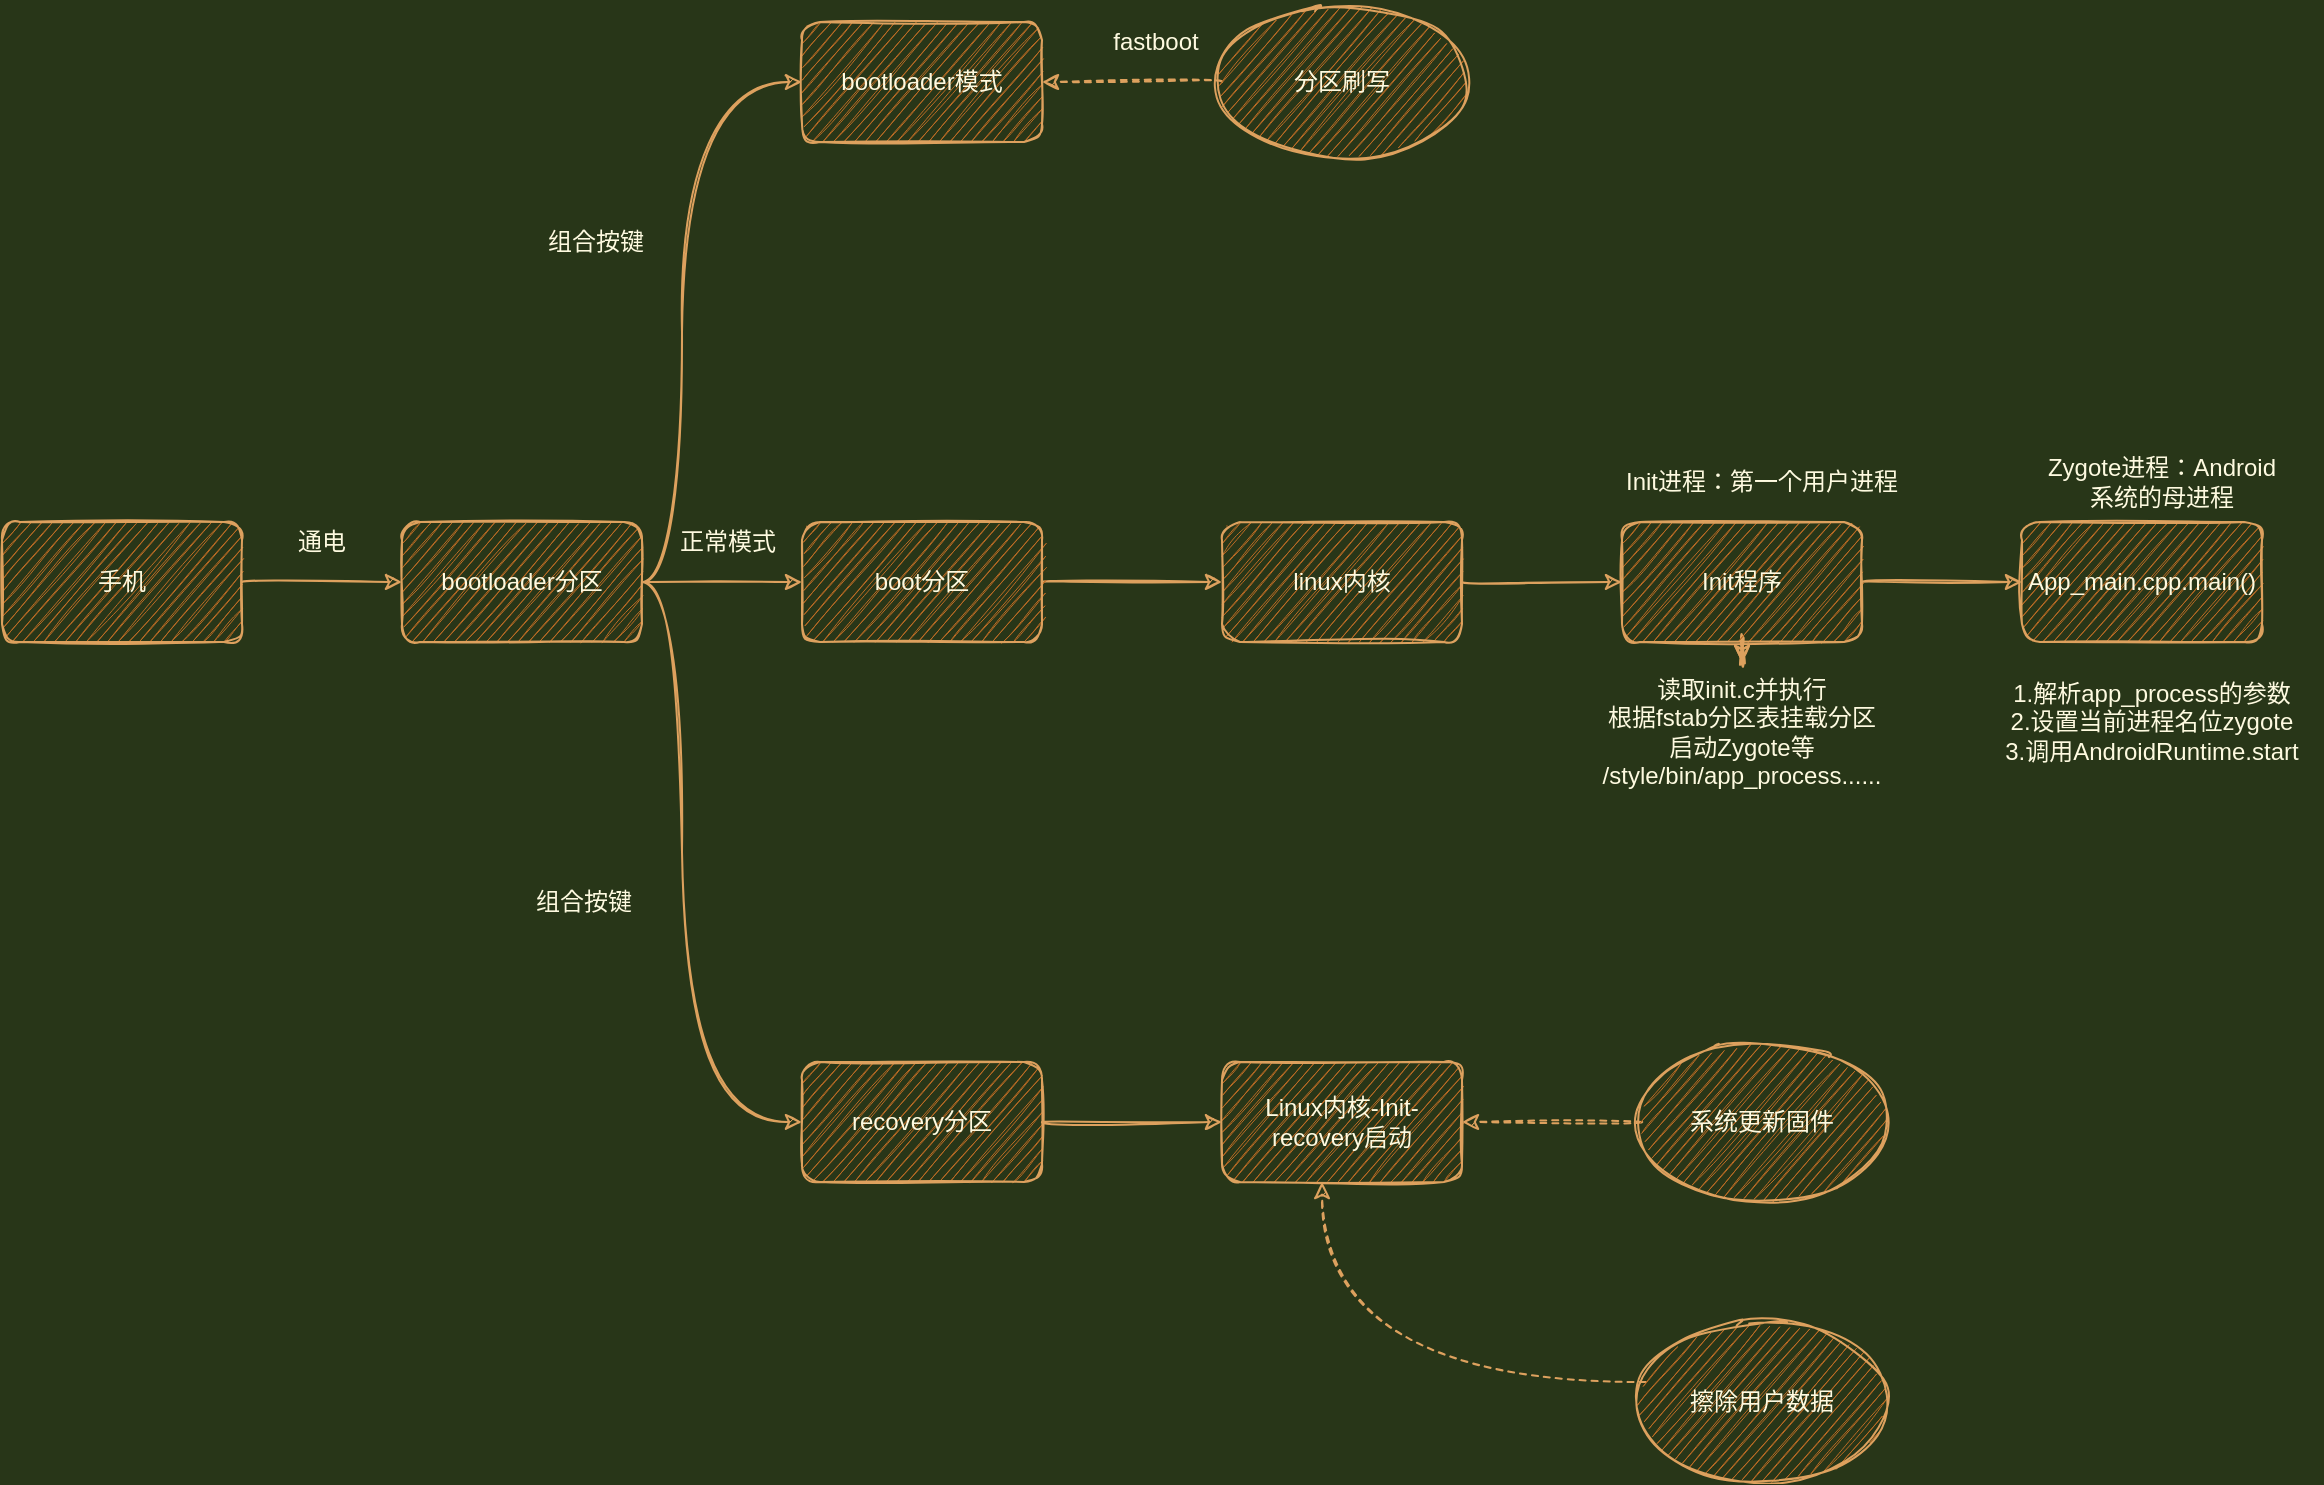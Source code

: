 <mxfile version="13.6.6" type="github">
  <diagram id="C5RBs43oDa-KdzZeNtuy" name="Page-1">
    <mxGraphModel dx="865" dy="1648" grid="1" gridSize="10" guides="1" tooltips="1" connect="1" arrows="1" fold="1" page="1" pageScale="1" pageWidth="827" pageHeight="1169" background="#283618" math="0" shadow="0">
      <root>
        <mxCell id="WIyWlLk6GJQsqaUBKTNV-0" />
        <mxCell id="WIyWlLk6GJQsqaUBKTNV-1" parent="WIyWlLk6GJQsqaUBKTNV-0" />
        <mxCell id="KNs_eEzD3WBDnFdoHL3F-1" value="" style="edgeStyle=orthogonalEdgeStyle;orthogonalLoop=1;jettySize=auto;html=1;strokeColor=#DDA15E;fontColor=#FEFAE0;labelBackgroundColor=#283618;sketch=1;curved=1;" edge="1" parent="WIyWlLk6GJQsqaUBKTNV-1" source="WIyWlLk6GJQsqaUBKTNV-3" target="KNs_eEzD3WBDnFdoHL3F-0">
          <mxGeometry relative="1" as="geometry" />
        </mxCell>
        <mxCell id="WIyWlLk6GJQsqaUBKTNV-3" value="手机" style="whiteSpace=wrap;html=1;fontSize=12;glass=0;strokeWidth=1;shadow=0;fillColor=#BC6C25;strokeColor=#DDA15E;fontColor=#FEFAE0;rounded=1;sketch=1;" parent="WIyWlLk6GJQsqaUBKTNV-1" vertex="1">
          <mxGeometry x="160" y="70" width="120" height="60" as="geometry" />
        </mxCell>
        <mxCell id="KNs_eEzD3WBDnFdoHL3F-4" value="" style="edgeStyle=orthogonalEdgeStyle;orthogonalLoop=1;jettySize=auto;html=1;strokeColor=#DDA15E;fontColor=#FEFAE0;labelBackgroundColor=#283618;sketch=1;curved=1;" edge="1" parent="WIyWlLk6GJQsqaUBKTNV-1" source="KNs_eEzD3WBDnFdoHL3F-0" target="KNs_eEzD3WBDnFdoHL3F-3">
          <mxGeometry relative="1" as="geometry" />
        </mxCell>
        <mxCell id="KNs_eEzD3WBDnFdoHL3F-6" value="" style="edgeStyle=orthogonalEdgeStyle;orthogonalLoop=1;jettySize=auto;html=1;strokeColor=#DDA15E;fontColor=#FEFAE0;labelBackgroundColor=#283618;sketch=1;curved=1;" edge="1" parent="WIyWlLk6GJQsqaUBKTNV-1" source="KNs_eEzD3WBDnFdoHL3F-0" target="KNs_eEzD3WBDnFdoHL3F-5">
          <mxGeometry relative="1" as="geometry">
            <Array as="points">
              <mxPoint x="500" y="100" />
              <mxPoint x="500" y="-150" />
            </Array>
          </mxGeometry>
        </mxCell>
        <mxCell id="KNs_eEzD3WBDnFdoHL3F-8" value="" style="edgeStyle=orthogonalEdgeStyle;orthogonalLoop=1;jettySize=auto;html=1;strokeColor=#DDA15E;fontColor=#FEFAE0;labelBackgroundColor=#283618;sketch=1;curved=1;" edge="1" parent="WIyWlLk6GJQsqaUBKTNV-1" source="KNs_eEzD3WBDnFdoHL3F-0" target="KNs_eEzD3WBDnFdoHL3F-7">
          <mxGeometry relative="1" as="geometry">
            <Array as="points">
              <mxPoint x="500" y="100" />
              <mxPoint x="500" y="370" />
            </Array>
          </mxGeometry>
        </mxCell>
        <mxCell id="KNs_eEzD3WBDnFdoHL3F-0" value="bootloader分区" style="whiteSpace=wrap;html=1;shadow=0;strokeWidth=1;glass=0;fillColor=#BC6C25;strokeColor=#DDA15E;fontColor=#FEFAE0;rounded=1;sketch=1;" vertex="1" parent="WIyWlLk6GJQsqaUBKTNV-1">
          <mxGeometry x="360" y="70" width="120" height="60" as="geometry" />
        </mxCell>
        <mxCell id="KNs_eEzD3WBDnFdoHL3F-2" value="通电" style="text;html=1;strokeColor=none;fillColor=none;align=center;verticalAlign=middle;whiteSpace=wrap;fontColor=#FEFAE0;rounded=1;sketch=1;" vertex="1" parent="WIyWlLk6GJQsqaUBKTNV-1">
          <mxGeometry x="300" y="70" width="40" height="20" as="geometry" />
        </mxCell>
        <mxCell id="KNs_eEzD3WBDnFdoHL3F-18" value="" style="edgeStyle=orthogonalEdgeStyle;rounded=1;sketch=1;orthogonalLoop=1;jettySize=auto;html=1;strokeColor=#DDA15E;fillColor=#BC6C25;fontColor=#FEFAE0;curved=1;" edge="1" parent="WIyWlLk6GJQsqaUBKTNV-1" source="KNs_eEzD3WBDnFdoHL3F-3" target="KNs_eEzD3WBDnFdoHL3F-17">
          <mxGeometry relative="1" as="geometry" />
        </mxCell>
        <mxCell id="KNs_eEzD3WBDnFdoHL3F-3" value="boot分区" style="whiteSpace=wrap;html=1;shadow=0;strokeWidth=1;glass=0;fillColor=#BC6C25;strokeColor=#DDA15E;fontColor=#FEFAE0;rounded=1;sketch=1;" vertex="1" parent="WIyWlLk6GJQsqaUBKTNV-1">
          <mxGeometry x="560" y="70" width="120" height="60" as="geometry" />
        </mxCell>
        <mxCell id="KNs_eEzD3WBDnFdoHL3F-5" value="bootloader模式" style="whiteSpace=wrap;html=1;shadow=0;strokeWidth=1;glass=0;fillColor=#BC6C25;strokeColor=#DDA15E;fontColor=#FEFAE0;rounded=1;sketch=1;" vertex="1" parent="WIyWlLk6GJQsqaUBKTNV-1">
          <mxGeometry x="560" y="-180" width="120" height="60" as="geometry" />
        </mxCell>
        <mxCell id="KNs_eEzD3WBDnFdoHL3F-20" value="" style="edgeStyle=orthogonalEdgeStyle;rounded=1;sketch=1;orthogonalLoop=1;jettySize=auto;html=1;strokeColor=#DDA15E;fillColor=#BC6C25;fontColor=#FEFAE0;curved=1;" edge="1" parent="WIyWlLk6GJQsqaUBKTNV-1" source="KNs_eEzD3WBDnFdoHL3F-7" target="KNs_eEzD3WBDnFdoHL3F-19">
          <mxGeometry relative="1" as="geometry" />
        </mxCell>
        <mxCell id="KNs_eEzD3WBDnFdoHL3F-7" value="recovery分区" style="whiteSpace=wrap;html=1;shadow=0;strokeWidth=1;glass=0;fillColor=#BC6C25;strokeColor=#DDA15E;fontColor=#FEFAE0;rounded=1;sketch=1;" vertex="1" parent="WIyWlLk6GJQsqaUBKTNV-1">
          <mxGeometry x="560" y="340" width="120" height="60" as="geometry" />
        </mxCell>
        <mxCell id="KNs_eEzD3WBDnFdoHL3F-9" value="组合按键" style="text;html=1;strokeColor=none;fillColor=none;align=center;verticalAlign=middle;whiteSpace=wrap;fontColor=#FEFAE0;rounded=1;sketch=1;" vertex="1" parent="WIyWlLk6GJQsqaUBKTNV-1">
          <mxGeometry x="420" y="-80" width="74" height="20" as="geometry" />
        </mxCell>
        <mxCell id="KNs_eEzD3WBDnFdoHL3F-10" value="组合按键" style="text;html=1;strokeColor=none;fillColor=none;align=center;verticalAlign=middle;whiteSpace=wrap;fontColor=#FEFAE0;rounded=1;sketch=1;" vertex="1" parent="WIyWlLk6GJQsqaUBKTNV-1">
          <mxGeometry x="414" y="250" width="74" height="20" as="geometry" />
        </mxCell>
        <mxCell id="KNs_eEzD3WBDnFdoHL3F-13" value="正常模式" style="text;html=1;strokeColor=none;fillColor=none;align=center;verticalAlign=middle;whiteSpace=wrap;fontColor=#FEFAE0;rounded=1;sketch=1;" vertex="1" parent="WIyWlLk6GJQsqaUBKTNV-1">
          <mxGeometry x="486" y="70" width="74" height="20" as="geometry" />
        </mxCell>
        <mxCell id="KNs_eEzD3WBDnFdoHL3F-15" value="" style="edgeStyle=orthogonalEdgeStyle;orthogonalLoop=1;jettySize=auto;html=1;strokeColor=#DDA15E;fontColor=#FEFAE0;labelBackgroundColor=#283618;sketch=1;dashed=1;curved=1;" edge="1" parent="WIyWlLk6GJQsqaUBKTNV-1" source="KNs_eEzD3WBDnFdoHL3F-14" target="KNs_eEzD3WBDnFdoHL3F-5">
          <mxGeometry relative="1" as="geometry" />
        </mxCell>
        <mxCell id="KNs_eEzD3WBDnFdoHL3F-14" value="分区刷写" style="ellipse;whiteSpace=wrap;html=1;fillColor=#BC6C25;strokeColor=#DDA15E;fontColor=#FEFAE0;rounded=1;sketch=1;" vertex="1" parent="WIyWlLk6GJQsqaUBKTNV-1">
          <mxGeometry x="770" y="-190" width="120" height="80" as="geometry" />
        </mxCell>
        <mxCell id="KNs_eEzD3WBDnFdoHL3F-16" value="fastboot" style="text;html=1;strokeColor=none;fillColor=none;align=center;verticalAlign=middle;whiteSpace=wrap;fontColor=#FEFAE0;rounded=1;sketch=1;" vertex="1" parent="WIyWlLk6GJQsqaUBKTNV-1">
          <mxGeometry x="700" y="-180" width="74" height="20" as="geometry" />
        </mxCell>
        <mxCell id="KNs_eEzD3WBDnFdoHL3F-27" value="" style="edgeStyle=orthogonalEdgeStyle;curved=1;rounded=1;sketch=1;orthogonalLoop=1;jettySize=auto;html=1;strokeColor=#DDA15E;fillColor=#BC6C25;fontColor=#FEFAE0;" edge="1" parent="WIyWlLk6GJQsqaUBKTNV-1" source="KNs_eEzD3WBDnFdoHL3F-17" target="KNs_eEzD3WBDnFdoHL3F-26">
          <mxGeometry relative="1" as="geometry" />
        </mxCell>
        <mxCell id="KNs_eEzD3WBDnFdoHL3F-17" value="linux内核" style="whiteSpace=wrap;html=1;rounded=1;shadow=0;fontColor=#FEFAE0;strokeColor=#DDA15E;strokeWidth=1;fillColor=#BC6C25;glass=0;sketch=1;" vertex="1" parent="WIyWlLk6GJQsqaUBKTNV-1">
          <mxGeometry x="770" y="70" width="120" height="60" as="geometry" />
        </mxCell>
        <mxCell id="KNs_eEzD3WBDnFdoHL3F-19" value="Linux内核-Init-recovery启动" style="whiteSpace=wrap;html=1;rounded=1;shadow=0;fontColor=#FEFAE0;strokeColor=#DDA15E;strokeWidth=1;fillColor=#BC6C25;glass=0;sketch=1;" vertex="1" parent="WIyWlLk6GJQsqaUBKTNV-1">
          <mxGeometry x="770" y="340" width="120" height="60" as="geometry" />
        </mxCell>
        <mxCell id="KNs_eEzD3WBDnFdoHL3F-22" value="" style="edgeStyle=orthogonalEdgeStyle;rounded=1;sketch=1;orthogonalLoop=1;jettySize=auto;html=1;strokeColor=#DDA15E;fillColor=#BC6C25;fontColor=#FEFAE0;dashed=1;curved=1;" edge="1" parent="WIyWlLk6GJQsqaUBKTNV-1" source="KNs_eEzD3WBDnFdoHL3F-21" target="KNs_eEzD3WBDnFdoHL3F-19">
          <mxGeometry relative="1" as="geometry" />
        </mxCell>
        <mxCell id="KNs_eEzD3WBDnFdoHL3F-21" value="系统更新固件" style="ellipse;whiteSpace=wrap;html=1;rounded=1;sketch=1;strokeColor=#DDA15E;fillColor=#BC6C25;fontColor=#FEFAE0;" vertex="1" parent="WIyWlLk6GJQsqaUBKTNV-1">
          <mxGeometry x="980" y="330" width="120" height="80" as="geometry" />
        </mxCell>
        <mxCell id="KNs_eEzD3WBDnFdoHL3F-24" value="" style="edgeStyle=orthogonalEdgeStyle;rounded=1;sketch=1;orthogonalLoop=1;jettySize=auto;html=1;strokeColor=#DDA15E;fillColor=#BC6C25;fontColor=#FEFAE0;dashed=1;curved=1;" edge="1" parent="WIyWlLk6GJQsqaUBKTNV-1" source="KNs_eEzD3WBDnFdoHL3F-23" target="KNs_eEzD3WBDnFdoHL3F-19">
          <mxGeometry relative="1" as="geometry">
            <Array as="points">
              <mxPoint x="820" y="500" />
            </Array>
          </mxGeometry>
        </mxCell>
        <mxCell id="KNs_eEzD3WBDnFdoHL3F-23" value="擦除用户数据" style="ellipse;whiteSpace=wrap;html=1;rounded=1;sketch=1;strokeColor=#DDA15E;fillColor=#BC6C25;fontColor=#FEFAE0;" vertex="1" parent="WIyWlLk6GJQsqaUBKTNV-1">
          <mxGeometry x="980" y="470" width="120" height="80" as="geometry" />
        </mxCell>
        <mxCell id="KNs_eEzD3WBDnFdoHL3F-30" value="" style="edgeStyle=orthogonalEdgeStyle;curved=1;rounded=1;sketch=1;orthogonalLoop=1;jettySize=auto;html=1;strokeColor=#DDA15E;fillColor=#BC6C25;fontColor=#FEFAE0;" edge="1" parent="WIyWlLk6GJQsqaUBKTNV-1" source="KNs_eEzD3WBDnFdoHL3F-26" target="KNs_eEzD3WBDnFdoHL3F-29">
          <mxGeometry relative="1" as="geometry" />
        </mxCell>
        <mxCell id="KNs_eEzD3WBDnFdoHL3F-31" value="" style="edgeStyle=orthogonalEdgeStyle;curved=1;rounded=1;sketch=1;orthogonalLoop=1;jettySize=auto;html=1;strokeColor=#DDA15E;fillColor=#BC6C25;fontColor=#FEFAE0;" edge="1" parent="WIyWlLk6GJQsqaUBKTNV-1" source="KNs_eEzD3WBDnFdoHL3F-26" target="KNs_eEzD3WBDnFdoHL3F-29">
          <mxGeometry relative="1" as="geometry" />
        </mxCell>
        <mxCell id="KNs_eEzD3WBDnFdoHL3F-33" value="" style="edgeStyle=orthogonalEdgeStyle;curved=1;rounded=1;sketch=1;orthogonalLoop=1;jettySize=auto;html=1;strokeColor=#DDA15E;fillColor=#BC6C25;fontColor=#FEFAE0;" edge="1" parent="WIyWlLk6GJQsqaUBKTNV-1" source="KNs_eEzD3WBDnFdoHL3F-26" target="KNs_eEzD3WBDnFdoHL3F-32">
          <mxGeometry relative="1" as="geometry" />
        </mxCell>
        <mxCell id="KNs_eEzD3WBDnFdoHL3F-26" value="Init程序" style="whiteSpace=wrap;html=1;rounded=1;shadow=0;fontColor=#FEFAE0;strokeColor=#DDA15E;strokeWidth=1;fillColor=#BC6C25;glass=0;sketch=1;" vertex="1" parent="WIyWlLk6GJQsqaUBKTNV-1">
          <mxGeometry x="970" y="70" width="120" height="60" as="geometry" />
        </mxCell>
        <mxCell id="KNs_eEzD3WBDnFdoHL3F-28" value="Init进程：第一个用户进程" style="text;html=1;strokeColor=none;fillColor=none;align=center;verticalAlign=middle;whiteSpace=wrap;rounded=0;sketch=1;fontColor=#FEFAE0;" vertex="1" parent="WIyWlLk6GJQsqaUBKTNV-1">
          <mxGeometry x="910" y="40" width="260" height="20" as="geometry" />
        </mxCell>
        <mxCell id="KNs_eEzD3WBDnFdoHL3F-29" value="读取init.c并执行&lt;br&gt;根据fstab分区表挂载分区&lt;br&gt;启动Zygote等&lt;br&gt;/style/bin/app_process......" style="text;html=1;strokeColor=none;fillColor=none;align=center;verticalAlign=middle;whiteSpace=wrap;rounded=0;sketch=1;fontColor=#FEFAE0;" vertex="1" parent="WIyWlLk6GJQsqaUBKTNV-1">
          <mxGeometry x="945" y="140" width="170" height="70" as="geometry" />
        </mxCell>
        <mxCell id="KNs_eEzD3WBDnFdoHL3F-32" value="App_main.cpp.main()" style="whiteSpace=wrap;html=1;rounded=1;shadow=0;fontColor=#FEFAE0;strokeColor=#DDA15E;strokeWidth=1;fillColor=#BC6C25;glass=0;sketch=1;" vertex="1" parent="WIyWlLk6GJQsqaUBKTNV-1">
          <mxGeometry x="1170" y="70" width="120" height="60" as="geometry" />
        </mxCell>
        <mxCell id="KNs_eEzD3WBDnFdoHL3F-34" value="Zygote进程：Android系统的母进程" style="text;html=1;strokeColor=none;fillColor=none;align=center;verticalAlign=middle;whiteSpace=wrap;rounded=0;sketch=1;fontColor=#FEFAE0;" vertex="1" parent="WIyWlLk6GJQsqaUBKTNV-1">
          <mxGeometry x="1180" y="40" width="120" height="20" as="geometry" />
        </mxCell>
        <mxCell id="KNs_eEzD3WBDnFdoHL3F-35" value="1.解析app_process的参数&lt;br&gt;2.设置当前进程名位zygote&lt;br&gt;3.调用AndroidRuntime.start" style="text;html=1;strokeColor=none;fillColor=none;align=center;verticalAlign=middle;whiteSpace=wrap;rounded=0;sketch=1;fontColor=#FEFAE0;" vertex="1" parent="WIyWlLk6GJQsqaUBKTNV-1">
          <mxGeometry x="1150" y="150" width="170" height="40" as="geometry" />
        </mxCell>
      </root>
    </mxGraphModel>
  </diagram>
</mxfile>
